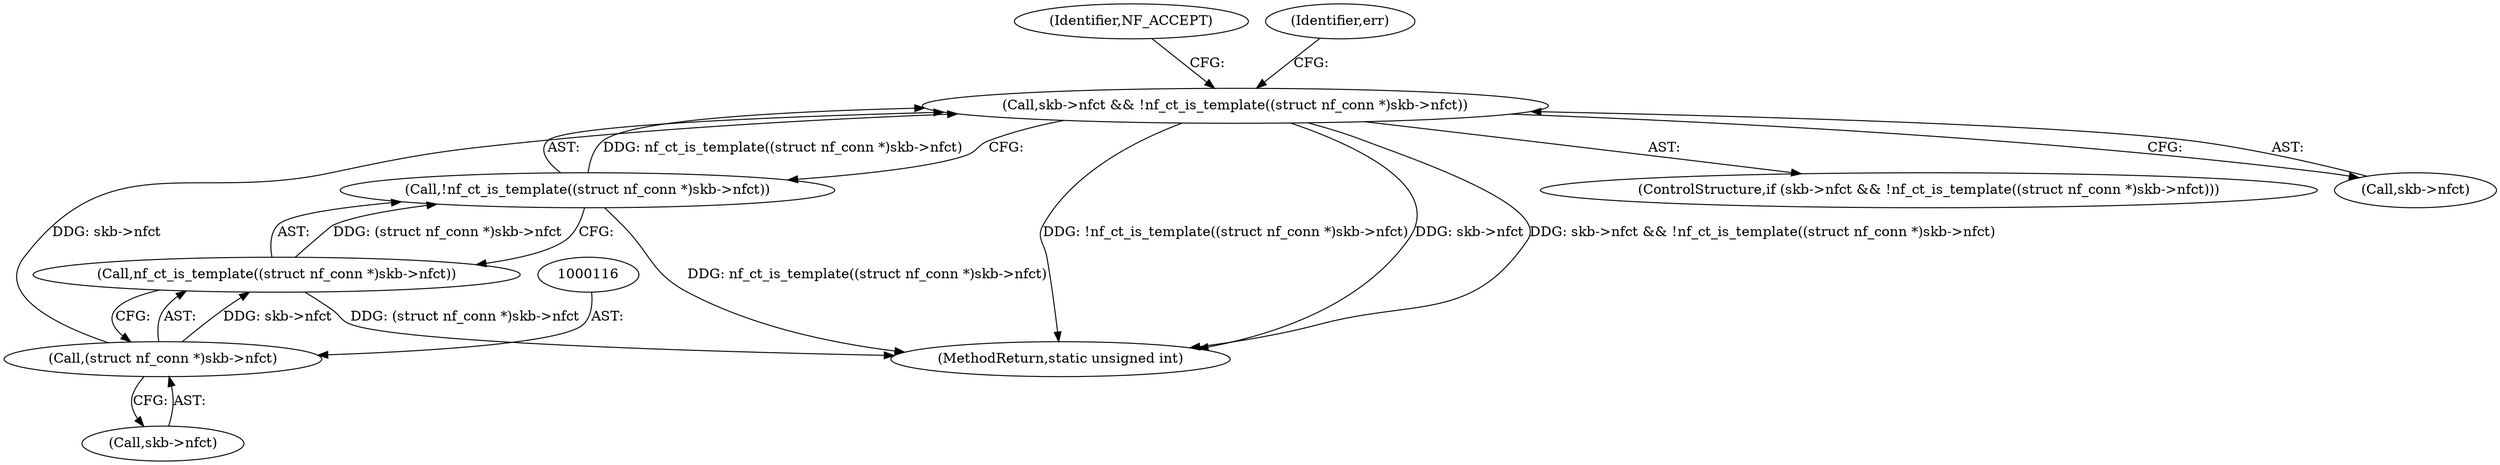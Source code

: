 digraph "0_linux_9b57da0630c9fd36ed7a20fc0f98dc82cc0777fa_0@pointer" {
"1000109" [label="(Call,skb->nfct && !nf_ct_is_template((struct nf_conn *)skb->nfct))"];
"1000115" [label="(Call,(struct nf_conn *)skb->nfct)"];
"1000113" [label="(Call,!nf_ct_is_template((struct nf_conn *)skb->nfct))"];
"1000114" [label="(Call,nf_ct_is_template((struct nf_conn *)skb->nfct))"];
"1000121" [label="(Identifier,NF_ACCEPT)"];
"1000114" [label="(Call,nf_ct_is_template((struct nf_conn *)skb->nfct))"];
"1000113" [label="(Call,!nf_ct_is_template((struct nf_conn *)skb->nfct))"];
"1000123" [label="(Identifier,err)"];
"1000108" [label="(ControlStructure,if (skb->nfct && !nf_ct_is_template((struct nf_conn *)skb->nfct)))"];
"1000143" [label="(MethodReturn,static unsigned int)"];
"1000110" [label="(Call,skb->nfct)"];
"1000117" [label="(Call,skb->nfct)"];
"1000115" [label="(Call,(struct nf_conn *)skb->nfct)"];
"1000109" [label="(Call,skb->nfct && !nf_ct_is_template((struct nf_conn *)skb->nfct))"];
"1000109" -> "1000108"  [label="AST: "];
"1000109" -> "1000110"  [label="CFG: "];
"1000109" -> "1000113"  [label="CFG: "];
"1000110" -> "1000109"  [label="AST: "];
"1000113" -> "1000109"  [label="AST: "];
"1000121" -> "1000109"  [label="CFG: "];
"1000123" -> "1000109"  [label="CFG: "];
"1000109" -> "1000143"  [label="DDG: !nf_ct_is_template((struct nf_conn *)skb->nfct)"];
"1000109" -> "1000143"  [label="DDG: skb->nfct"];
"1000109" -> "1000143"  [label="DDG: skb->nfct && !nf_ct_is_template((struct nf_conn *)skb->nfct)"];
"1000115" -> "1000109"  [label="DDG: skb->nfct"];
"1000113" -> "1000109"  [label="DDG: nf_ct_is_template((struct nf_conn *)skb->nfct)"];
"1000115" -> "1000114"  [label="AST: "];
"1000115" -> "1000117"  [label="CFG: "];
"1000116" -> "1000115"  [label="AST: "];
"1000117" -> "1000115"  [label="AST: "];
"1000114" -> "1000115"  [label="CFG: "];
"1000115" -> "1000114"  [label="DDG: skb->nfct"];
"1000113" -> "1000114"  [label="CFG: "];
"1000114" -> "1000113"  [label="AST: "];
"1000113" -> "1000143"  [label="DDG: nf_ct_is_template((struct nf_conn *)skb->nfct)"];
"1000114" -> "1000113"  [label="DDG: (struct nf_conn *)skb->nfct"];
"1000114" -> "1000143"  [label="DDG: (struct nf_conn *)skb->nfct"];
}
